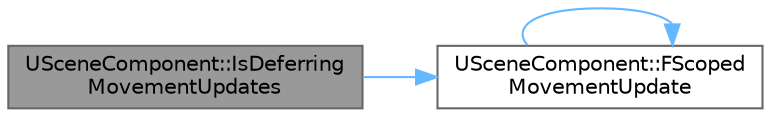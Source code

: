 digraph "USceneComponent::IsDeferringMovementUpdates"
{
 // INTERACTIVE_SVG=YES
 // LATEX_PDF_SIZE
  bgcolor="transparent";
  edge [fontname=Helvetica,fontsize=10,labelfontname=Helvetica,labelfontsize=10];
  node [fontname=Helvetica,fontsize=10,shape=box,height=0.2,width=0.4];
  rankdir="LR";
  Node1 [id="Node000001",label="USceneComponent::IsDeferring\lMovementUpdates",height=0.2,width=0.4,color="gray40", fillcolor="grey60", style="filled", fontcolor="black",tooltip=" "];
  Node1 -> Node2 [id="edge1_Node000001_Node000002",color="steelblue1",style="solid",tooltip=" "];
  Node2 [id="Node000002",label="USceneComponent::FScoped\lMovementUpdate",height=0.2,width=0.4,color="grey40", fillcolor="white", style="filled",URL="$d7/dde/classUSceneComponent.html#a11599a43e296e5736fb218ab3cc857ea",tooltip=" "];
  Node2 -> Node2 [id="edge2_Node000002_Node000002",color="steelblue1",style="solid",tooltip=" "];
}

